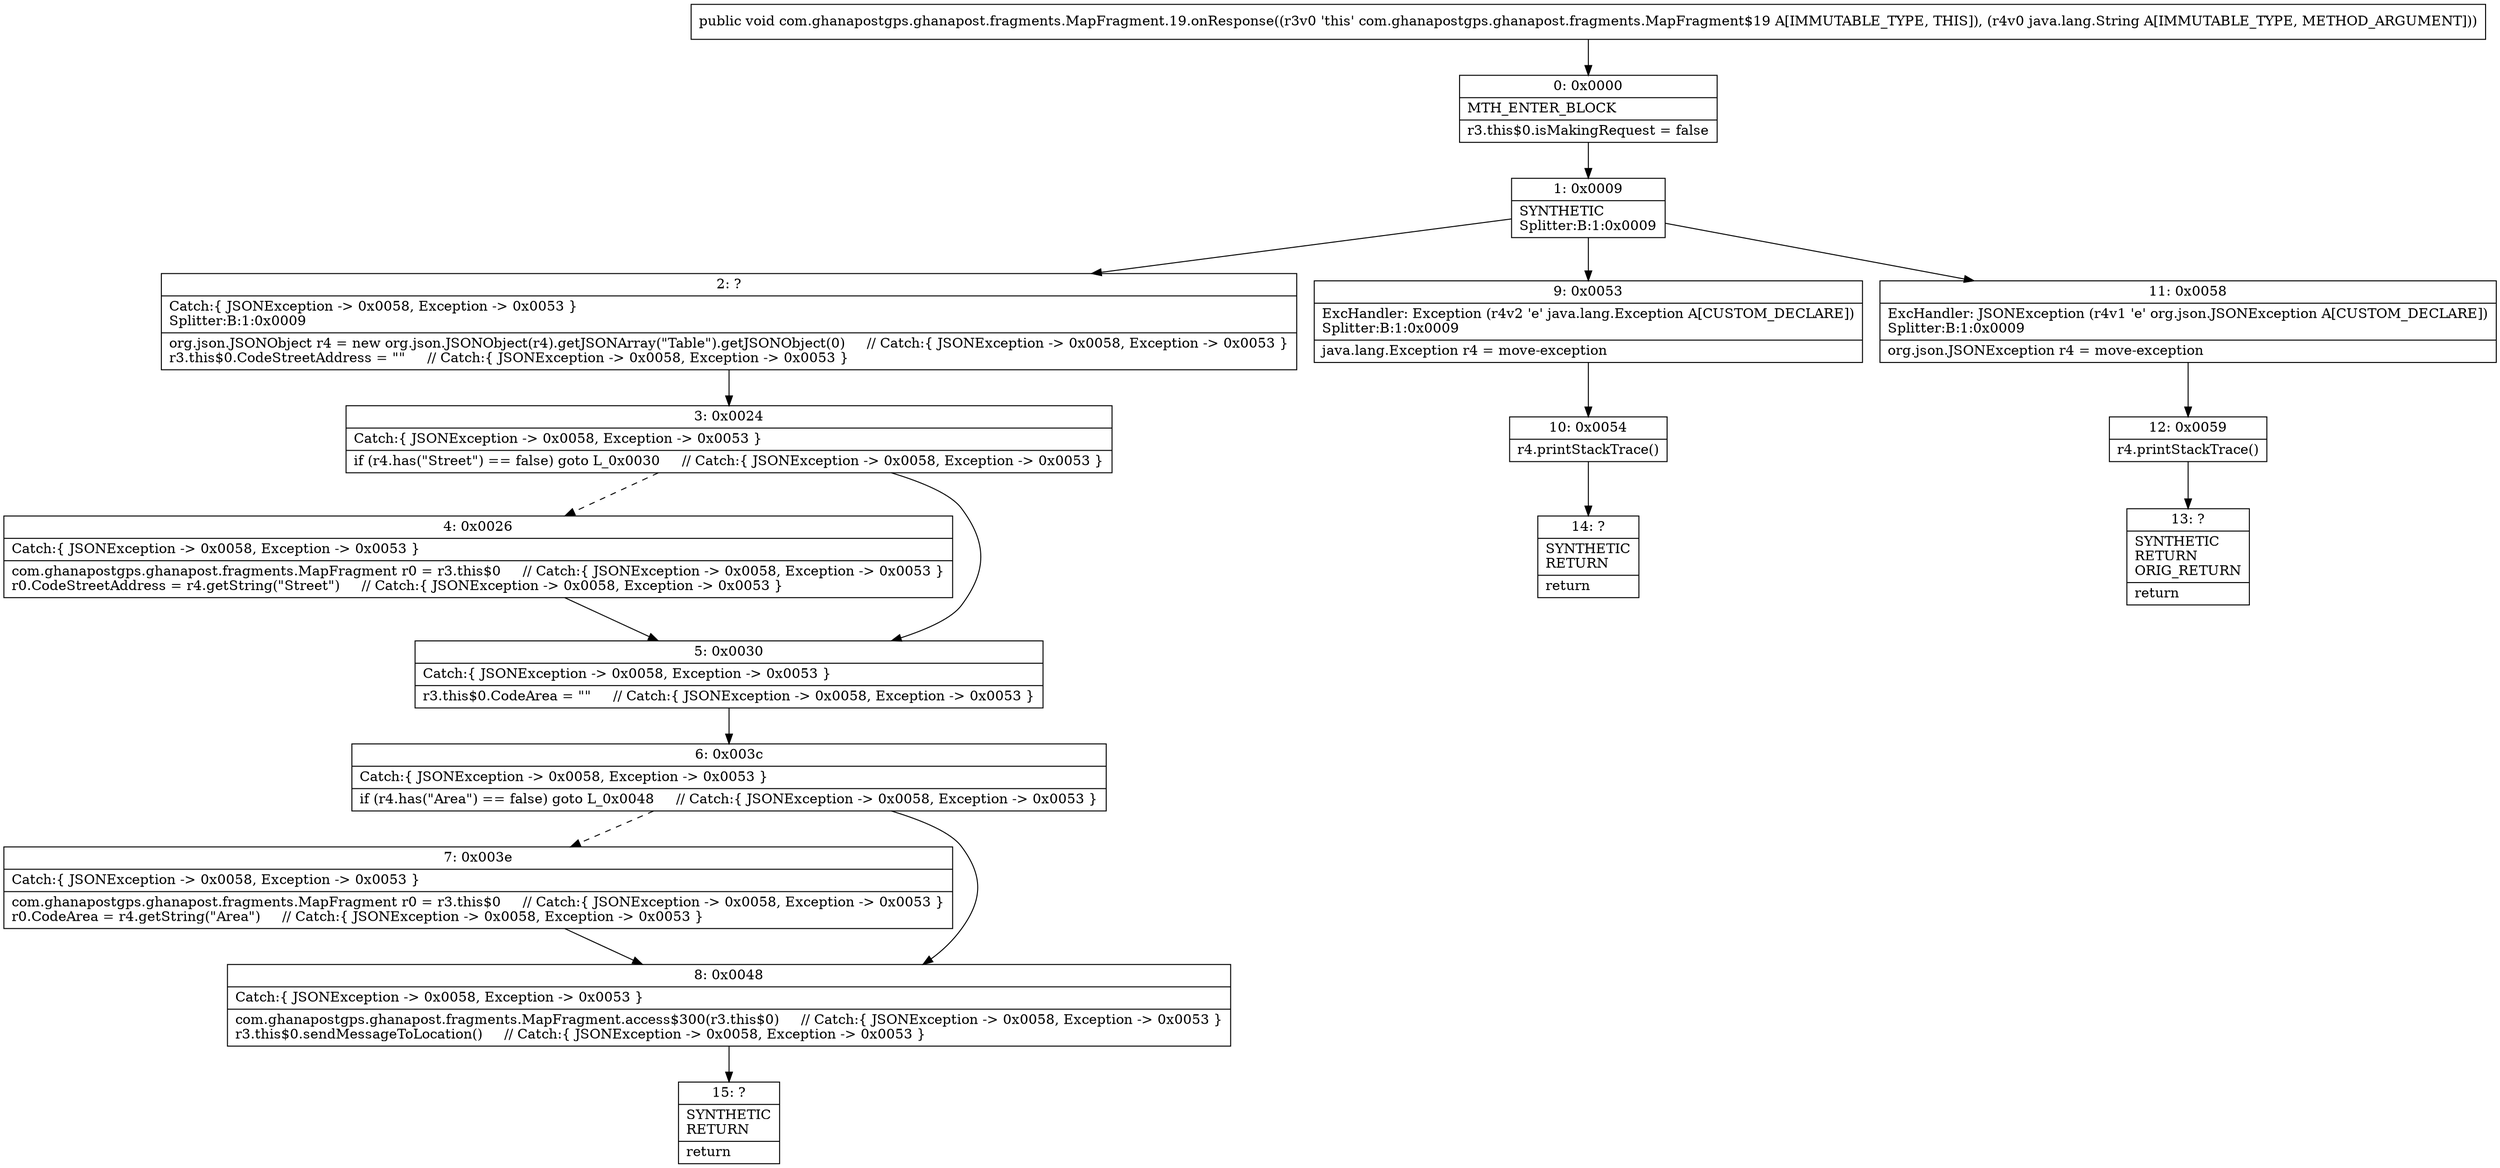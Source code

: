 digraph "CFG forcom.ghanapostgps.ghanapost.fragments.MapFragment.19.onResponse(Ljava\/lang\/String;)V" {
Node_0 [shape=record,label="{0\:\ 0x0000|MTH_ENTER_BLOCK\l|r3.this$0.isMakingRequest = false\l}"];
Node_1 [shape=record,label="{1\:\ 0x0009|SYNTHETIC\lSplitter:B:1:0x0009\l}"];
Node_2 [shape=record,label="{2\:\ ?|Catch:\{ JSONException \-\> 0x0058, Exception \-\> 0x0053 \}\lSplitter:B:1:0x0009\l|org.json.JSONObject r4 = new org.json.JSONObject(r4).getJSONArray(\"Table\").getJSONObject(0)     \/\/ Catch:\{ JSONException \-\> 0x0058, Exception \-\> 0x0053 \}\lr3.this$0.CodeStreetAddress = \"\"     \/\/ Catch:\{ JSONException \-\> 0x0058, Exception \-\> 0x0053 \}\l}"];
Node_3 [shape=record,label="{3\:\ 0x0024|Catch:\{ JSONException \-\> 0x0058, Exception \-\> 0x0053 \}\l|if (r4.has(\"Street\") == false) goto L_0x0030     \/\/ Catch:\{ JSONException \-\> 0x0058, Exception \-\> 0x0053 \}\l}"];
Node_4 [shape=record,label="{4\:\ 0x0026|Catch:\{ JSONException \-\> 0x0058, Exception \-\> 0x0053 \}\l|com.ghanapostgps.ghanapost.fragments.MapFragment r0 = r3.this$0     \/\/ Catch:\{ JSONException \-\> 0x0058, Exception \-\> 0x0053 \}\lr0.CodeStreetAddress = r4.getString(\"Street\")     \/\/ Catch:\{ JSONException \-\> 0x0058, Exception \-\> 0x0053 \}\l}"];
Node_5 [shape=record,label="{5\:\ 0x0030|Catch:\{ JSONException \-\> 0x0058, Exception \-\> 0x0053 \}\l|r3.this$0.CodeArea = \"\"     \/\/ Catch:\{ JSONException \-\> 0x0058, Exception \-\> 0x0053 \}\l}"];
Node_6 [shape=record,label="{6\:\ 0x003c|Catch:\{ JSONException \-\> 0x0058, Exception \-\> 0x0053 \}\l|if (r4.has(\"Area\") == false) goto L_0x0048     \/\/ Catch:\{ JSONException \-\> 0x0058, Exception \-\> 0x0053 \}\l}"];
Node_7 [shape=record,label="{7\:\ 0x003e|Catch:\{ JSONException \-\> 0x0058, Exception \-\> 0x0053 \}\l|com.ghanapostgps.ghanapost.fragments.MapFragment r0 = r3.this$0     \/\/ Catch:\{ JSONException \-\> 0x0058, Exception \-\> 0x0053 \}\lr0.CodeArea = r4.getString(\"Area\")     \/\/ Catch:\{ JSONException \-\> 0x0058, Exception \-\> 0x0053 \}\l}"];
Node_8 [shape=record,label="{8\:\ 0x0048|Catch:\{ JSONException \-\> 0x0058, Exception \-\> 0x0053 \}\l|com.ghanapostgps.ghanapost.fragments.MapFragment.access$300(r3.this$0)     \/\/ Catch:\{ JSONException \-\> 0x0058, Exception \-\> 0x0053 \}\lr3.this$0.sendMessageToLocation()     \/\/ Catch:\{ JSONException \-\> 0x0058, Exception \-\> 0x0053 \}\l}"];
Node_9 [shape=record,label="{9\:\ 0x0053|ExcHandler: Exception (r4v2 'e' java.lang.Exception A[CUSTOM_DECLARE])\lSplitter:B:1:0x0009\l|java.lang.Exception r4 = move\-exception\l}"];
Node_10 [shape=record,label="{10\:\ 0x0054|r4.printStackTrace()\l}"];
Node_11 [shape=record,label="{11\:\ 0x0058|ExcHandler: JSONException (r4v1 'e' org.json.JSONException A[CUSTOM_DECLARE])\lSplitter:B:1:0x0009\l|org.json.JSONException r4 = move\-exception\l}"];
Node_12 [shape=record,label="{12\:\ 0x0059|r4.printStackTrace()\l}"];
Node_13 [shape=record,label="{13\:\ ?|SYNTHETIC\lRETURN\lORIG_RETURN\l|return\l}"];
Node_14 [shape=record,label="{14\:\ ?|SYNTHETIC\lRETURN\l|return\l}"];
Node_15 [shape=record,label="{15\:\ ?|SYNTHETIC\lRETURN\l|return\l}"];
MethodNode[shape=record,label="{public void com.ghanapostgps.ghanapost.fragments.MapFragment.19.onResponse((r3v0 'this' com.ghanapostgps.ghanapost.fragments.MapFragment$19 A[IMMUTABLE_TYPE, THIS]), (r4v0 java.lang.String A[IMMUTABLE_TYPE, METHOD_ARGUMENT])) }"];
MethodNode -> Node_0;
Node_0 -> Node_1;
Node_1 -> Node_2;
Node_1 -> Node_11;
Node_1 -> Node_9;
Node_2 -> Node_3;
Node_3 -> Node_4[style=dashed];
Node_3 -> Node_5;
Node_4 -> Node_5;
Node_5 -> Node_6;
Node_6 -> Node_7[style=dashed];
Node_6 -> Node_8;
Node_7 -> Node_8;
Node_8 -> Node_15;
Node_9 -> Node_10;
Node_10 -> Node_14;
Node_11 -> Node_12;
Node_12 -> Node_13;
}

